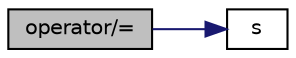 digraph "operator/="
{
  bgcolor="transparent";
  edge [fontname="Helvetica",fontsize="10",labelfontname="Helvetica",labelfontsize="10"];
  node [fontname="Helvetica",fontsize="10",shape=record];
  rankdir="LR";
  Node3387 [label="operator/=",height=0.2,width=0.4,color="black", fillcolor="grey75", style="filled", fontcolor="black"];
  Node3387 -> Node3388 [color="midnightblue",fontsize="10",style="solid",fontname="Helvetica"];
  Node3388 [label="s",height=0.2,width=0.4,color="black",URL="$a19343.html#abb9c4233033fad2ad0206cd4adad3b9f"];
}
